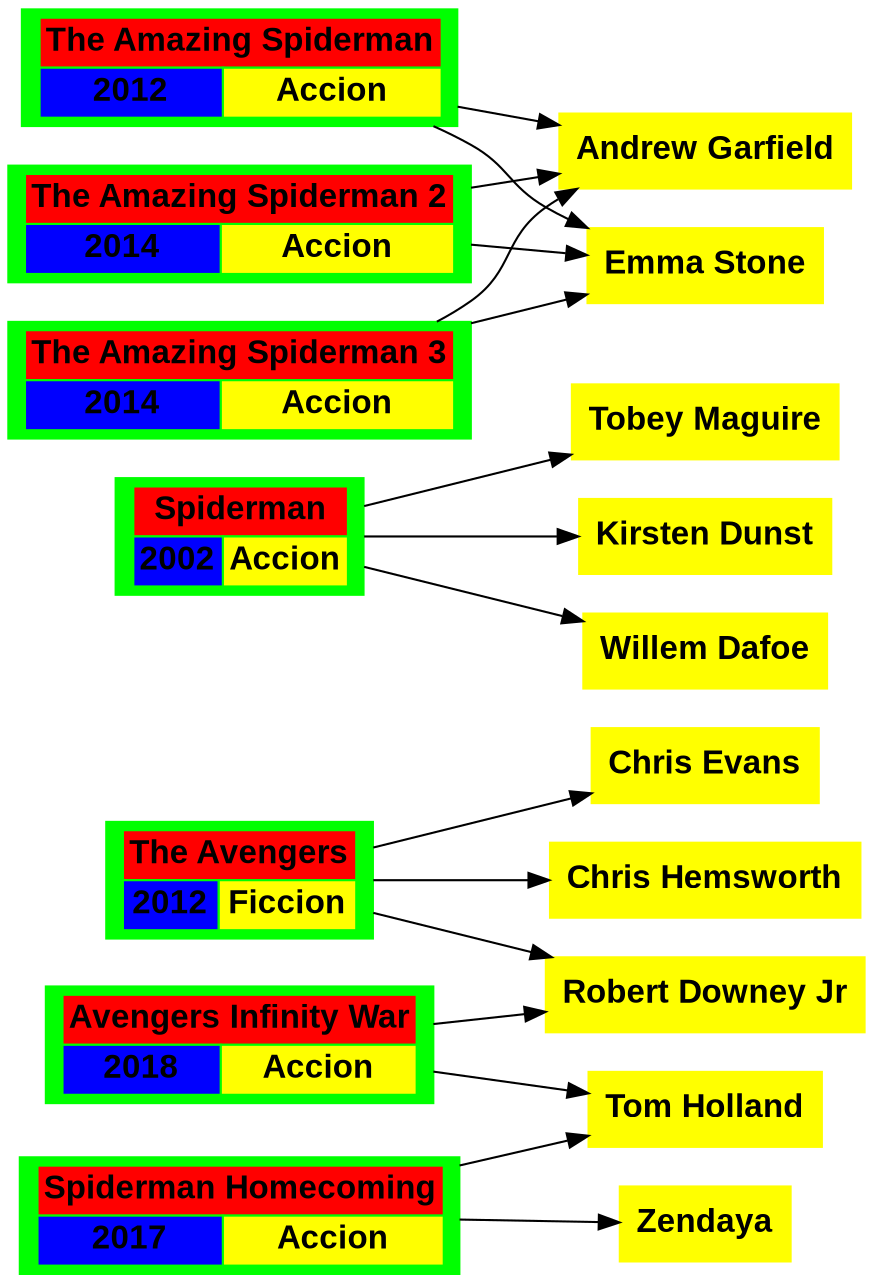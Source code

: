 digraph { 
rankdir = LR 
node[shape=record, fontname="Arial Black", fontsize=16] 
TheAvengers[color=green, style=filled, label=<
<TABLE BORDER="0" CELLBORDER="1" CELLSPACING="0">
<TR><TD BGCOLOR="red" COLSPAN="2">The Avengers</TD></TR>
<TR><TD BGCOLOR="blue">2012</TD> + <TD BGCOLOR="yellow">Ficcion</TD> </TR>
</TABLE>
>]TheAvengers->RobertDowneyJr
TheAvengers->ChrisEvans
TheAvengers->ChrisHemsworth
Spiderman[color=green, style=filled, label=<
<TABLE BORDER="0" CELLBORDER="1" CELLSPACING="0">
<TR><TD BGCOLOR="red" COLSPAN="2">Spiderman</TD></TR>
<TR><TD BGCOLOR="blue">2002</TD> + <TD BGCOLOR="yellow">Accion</TD> </TR>
</TABLE>
>]Spiderman->TobeyMaguire
Spiderman->KirstenDunst
Spiderman->WillemDafoe
TheAmazingSpiderman[color=green, style=filled, label=<
<TABLE BORDER="0" CELLBORDER="1" CELLSPACING="0">
<TR><TD BGCOLOR="red" COLSPAN="2">The Amazing Spiderman</TD></TR>
<TR><TD BGCOLOR="blue">2012</TD> + <TD BGCOLOR="yellow">Accion</TD> </TR>
</TABLE>
>]TheAmazingSpiderman->AndrewGarfield
TheAmazingSpiderman->EmmaStone
TheAmazingSpiderman2[color=green, style=filled, label=<
<TABLE BORDER="0" CELLBORDER="1" CELLSPACING="0">
<TR><TD BGCOLOR="red" COLSPAN="2">The Amazing Spiderman 2</TD></TR>
<TR><TD BGCOLOR="blue">2014</TD> + <TD BGCOLOR="yellow">Accion</TD> </TR>
</TABLE>
>]TheAmazingSpiderman2->AndrewGarfield
TheAmazingSpiderman2->EmmaStone
SpidermanHomecoming[color=green, style=filled, label=<
<TABLE BORDER="0" CELLBORDER="1" CELLSPACING="0">
<TR><TD BGCOLOR="red" COLSPAN="2">Spiderman Homecoming</TD></TR>
<TR><TD BGCOLOR="blue">2017</TD> + <TD BGCOLOR="yellow">Accion</TD> </TR>
</TABLE>
>]SpidermanHomecoming->TomHolland
SpidermanHomecoming->Zendaya
AvengersInfinityWar[color=green, style=filled, label=<
<TABLE BORDER="0" CELLBORDER="1" CELLSPACING="0">
<TR><TD BGCOLOR="red" COLSPAN="2">Avengers Infinity War</TD></TR>
<TR><TD BGCOLOR="blue">2018</TD> + <TD BGCOLOR="yellow">Accion</TD> </TR>
</TABLE>
>]AvengersInfinityWar->RobertDowneyJr
AvengersInfinityWar->TomHolland
TheAmazingSpiderman3[color=green, style=filled, label=<
<TABLE BORDER="0" CELLBORDER="1" CELLSPACING="0">
<TR><TD BGCOLOR="red" COLSPAN="2">The Amazing Spiderman 3</TD></TR>
<TR><TD BGCOLOR="blue">2014</TD> + <TD BGCOLOR="yellow">Accion</TD> </TR>
</TABLE>
>]TheAmazingSpiderman3->AndrewGarfield
TheAmazingSpiderman3->EmmaStone
RobertDowneyJr[color=yellow, style=filled, label="Robert Downey Jr"]
ChrisEvans[color=yellow, style=filled, label="Chris Evans"]
ChrisHemsworth[color=yellow, style=filled, label="Chris Hemsworth"]
TobeyMaguire[color=yellow, style=filled, label="Tobey Maguire"]
KirstenDunst[color=yellow, style=filled, label="Kirsten Dunst"]
WillemDafoe[color=yellow, style=filled, label="Willem Dafoe"]
AndrewGarfield[color=yellow, style=filled, label="Andrew Garfield"]
EmmaStone[color=yellow, style=filled, label="Emma Stone"]
TomHolland[color=yellow, style=filled, label="Tom Holland"]
Zendaya[color=yellow, style=filled, label="Zendaya"]
} 
